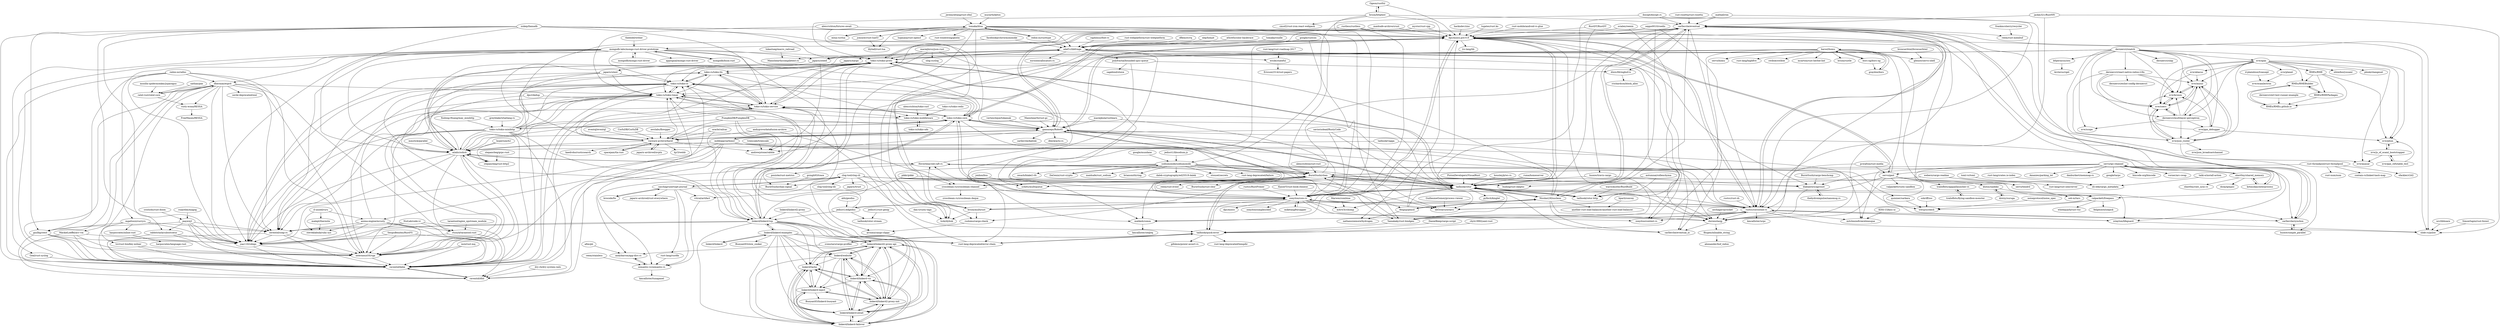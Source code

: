 digraph G {
"Ogeon/rustful" -> "brson/httptest" ["e"=1]
"Ogeon/rustful" -> "dpc/mioco.pre-0.9" ["e"=1]
"harpocrates/inline-rust" -> "harpocrates/language-rust"
"nbp/holyjit" -> "edef1c/libfringe" ["e"=1]
"mozilla-spidermonkey/jsparagus" -> "ratel-rust/ratel-core" ["e"=1]
"linkerd/linkerd2-proxy" -> "linkerd/linkerd-tcp" ["e"=1]
"linkerd/linkerd2-proxy" -> "linkerd/linkerd2-proxy-api" ["e"=1]
"lukaslueg/macro_railroad" -> "Manishearth/compiletest-rs" ["e"=1]
"Geal/rust-syslog" -> "raventid/bebe"
"Xudong-Huang/may_minihttp" -> "tokio-rs/tokio-minihttp" ["e"=1]
"mongodb/mongo-rust-driver" -> "mongodb-labs/mongo-rust-driver-prototype" ["e"=1]
"rust-rosetta/rust-rosetta" -> "carllerche/eventual" ["e"=1]
"hackndev/zinc" -> "dpc/mioco.pre-0.9" ["e"=1]
"jeremyletang/rust-sfml" -> "tomaka/hlua" ["e"=1]
"DaGenix/rust-crypto" -> "sodiumoxide/sodiumoxide" ["e"=1]
"thedodd/wither" -> "mongodb-labs/mongo-rust-driver-prototype" ["e"=1]
"google/mundane" -> "sodiumoxide/sodiumoxide" ["e"=1]
"athre0z/color-backtrace" -> "edef1c/libfringe" ["e"=1]
"mongodb-labs/mongo-rust-driver-prototype" -> "appsignal/mongo-rust-driver"
"mongodb-labs/mongo-rust-driver-prototype" -> "mlalic/solicit"
"mongodb-labs/mongo-rust-driver-prototype" -> "mongodb/bson-rust" ["e"=1]
"mongodb-labs/mongo-rust-driver-prototype" -> "Geal/rust-syslog"
"mongodb-labs/mongo-rust-driver-prototype" -> "tokio-rs/tokio-io"
"mongodb-labs/mongo-rust-driver-prototype" -> "raventid/bebe"
"mongodb-labs/mongo-rust-driver-prototype" -> "mongodb/mongo-rust-driver" ["e"=1]
"mongodb-labs/mongo-rust-driver-prototype" -> "tokio-rs/tokio-core" ["e"=1]
"mongodb-labs/mongo-rust-driver-prototype" -> "yaa110/rubigo"
"mongodb-labs/mongo-rust-driver-prototype" -> "dherman/esprit"
"mongodb-labs/mongo-rust-driver-prototype" -> "rust-lang-deprecated/error-chain" ["e"=1]
"mongodb-labs/mongo-rust-driver-prototype" -> "raventid/soap-rs"
"mongodb-labs/mongo-rust-driver-prototype" -> "tokio-rs/tokio-proto" ["e"=1]
"mongodb-labs/mongo-rust-driver-prototype" -> "mgattozzi/curryrs"
"mongodb-labs/mongo-rust-driver-prototype" -> "japaric/steed" ["e"=1]
"bparli/convey" -> "another-rust-load-balancer/another-rust-load-balancer"
"tsgates/rust.ko" -> "dpc/mioco.pre-0.9" ["e"=1]
"CorfuDB/CorfuDB" -> "vmware-archive/haret" ["e"=1]
"thehydroimpulse/nanomsg.rs" -> "blabaere/scaproust" ["e"=1]
"elast0ny/shared_memory" -> "elast0ny/raw_sync-rs"
"elast0ny/shared_memory" -> "dicej/ipmpsc"
"elast0ny/shared_memory" -> "kotauskas/interprocess"
"elast0ny/shared_memory" -> "servo/ipc-channel"
"crossbeam-rs/crossbeam-channel" -> "crossbeam-rs/crossbeam-deque"
"crossbeam-rs/crossbeam-channel" -> "BurntSushi/chan"
"linkerd/website" -> "linkerd/linkerd2-proxy-api"
"linkerd/website" -> "linkerd/linkerd2-proxy-init"
"linkerd/website" -> "linkerd/linkerd-failover"
"linkerd/website" -> "linkerd/linkerd-await"
"linkerd/website" -> "linkerd/linkerd-inject"
"linkerd/website" -> "linkerd/linkerd-viz"
"linkerd/website" -> "linkerd/tacho"
"sodiumoxide/sodiumoxide" -> "maidsafe/rust_sodium"
"sodiumoxide/sodiumoxide" -> "briansmith/ring" ["e"=1]
"sodiumoxide/sodiumoxide" -> "libOctavo/octavo"
"sodiumoxide/sodiumoxide" -> "DaGenix/rust-crypto" ["e"=1]
"sodiumoxide/sodiumoxide" -> "dalek-cryptography/ed25519-dalek" ["e"=1]
"sodiumoxide/sodiumoxide" -> "BurntSushi/chan"
"sodiumoxide/sodiumoxide" -> "stouset/secrets"
"sodiumoxide/sodiumoxide" -> "rust-lang-deprecated/error-chain" ["e"=1]
"sodiumoxide/sodiumoxide" -> "trevp/screech"
"sodiumoxide/sodiumoxide" -> "zonyitoo/coio-rs"
"sodiumoxide/sodiumoxide" -> "ticki/dybuk"
"sodiumoxide/sodiumoxide" -> "rust-lang-deprecated/failure" ["e"=1]
"sodiumoxide/sodiumoxide" -> "quininer/sarkara"
"sodiumoxide/sodiumoxide" -> "tailhook/rotor"
"sodiumoxide/sodiumoxide" -> "cesarb/blake2-rfc"
"linkerd/linkerd2-proxy-init" -> "linkerd/linkerd-failover"
"linkerd/linkerd2-proxy-init" -> "linkerd/linkerd-inject"
"linkerd/linkerd2-proxy-init" -> "linkerd/linkerd-await"
"linkerd/linkerd2-proxy-init" -> "linkerd/tacho"
"linkerd/linkerd2-proxy-init" -> "linkerd/linkerd2-proxy-api"
"linkerd/linkerd2-proxy-init" -> "linkerd/website"
"linkerd/linkerd2-proxy-init" -> "linkerd/linkerd-viz"
"xvw/qian" -> "xvw/mizur"
"xvw/qian" -> "RMEx/RME"
"xvw/qian" -> "xvw/planet"
"xvw/qian" -> "xvw/kronos"
"xvw/qian" -> "xhtmlboi/yocaml" ["e"=1]
"xvw/qian" -> "phink/changeset"
"xvw/qian" -> "RMEx/RMEBuilder"
"xvw/qian" -> "xvw/coers"
"xvw/qian" -> "derniercri/multilayer-perceptron"
"xvw/qian" -> "xvw/quasar"
"xvw/qian" -> "xvw/phun"
"xvw/qian" -> "xvw/abacus"
"xvw/qian" -> "xvw/jsoo_router"
"linkerd/linkerd-await" -> "linkerd/linkerd-failover"
"linkerd/linkerd-await" -> "linkerd/linkerd2-proxy-init"
"linkerd/linkerd-await" -> "linkerd/linkerd-inject"
"linkerd/linkerd-await" -> "linkerd/linkerd2-proxy-api"
"linkerd/linkerd-await" -> "linkerd/tacho"
"linkerd/linkerd-await" -> "linkerd/website"
"linkerd/linkerd-await" -> "linkerd/linkerd-viz"
"pikkr/pikkr" -> "linkerd/linkerd-tcp" ["e"=1]
"pikkr/pikkr" -> "tailhook/rotor" ["e"=1]
"SergioBenitez/RustFS" -> "raventid/bebe"
"SergioBenitez/RustFS" -> "intermezzOS/vga"
"SergioBenitez/RustFS" -> "yaa110/rubigo"
"xvw/planet" -> "xvw/ocamlectron"
"derniercri/react-native-redux-i18n" -> "xvw/coers"
"derniercri/react-native-redux-i18n" -> "xvw/mizur"
"derniercri/react-native-redux-i18n" -> "derniercri/eslint-config-derniercri"
"derniercri/react-native-redux-i18n" -> "xvw/kronos"
"derniercri/react-native-redux-i18n" -> "derniercri/multilayer-perceptron"
"derniercri/react-native-redux-i18n" -> "xvw/jsoo_router"
"rusty-ecma/RESSA" -> "FreeMasen/RESSA"
"linkerd/linkerd2-proxy-api" -> "linkerd/linkerd-failover"
"linkerd/linkerd2-proxy-api" -> "linkerd/linkerd2-proxy-init"
"linkerd/linkerd2-proxy-api" -> "linkerd/linkerd-inject"
"linkerd/linkerd2-proxy-api" -> "linkerd/website"
"linkerd/linkerd2-proxy-api" -> "linkerd/linkerd-await"
"linkerd/linkerd2-proxy-api" -> "linkerd/tacho"
"linkerd/linkerd2-proxy-api" -> "linkerd/linkerd-viz"
"jedisct1/rust-geoip" -> "tailhook/rotor-stream"
"dan-t/rusty-tags" -> "ticki/dybuk" ["e"=1]
"rustcc/rust-zh" -> "rustcc/coroutine-rs" ["e"=1]
"milibopp/carboxyl" -> "mitchmindtree/elmesque" ["e"=1]
"milibopp/carboxyl" -> "mlalic/solicit" ["e"=1]
"milibopp/carboxyl" -> "gamazeps/RobotS" ["e"=1]
"milibopp/carboxyl" -> "anima-engine/mrusty" ["e"=1]
"milibopp/carboxyl" -> "intermezzOS/vga" ["e"=1]
"milibopp/carboxyl" -> "raventid/bebe" ["e"=1]
"milibopp/carboxyl" -> "yaa110/rubigo" ["e"=1]
"milibopp/carboxyl" -> "dwrensha/gj" ["e"=1]
"milibopp/carboxyl" -> "rustcc/coroutine-rs" ["e"=1]
"cristicbz/rust-doom" -> "jeaye/q3" ["e"=1]
"browserhtml/browserhtml" -> "glennw/servo-shell" ["e"=1]
"tomaka/hlua" -> "jcmoyer/rust-lua53"
"tomaka/hlua" -> "mlua-rs/rlua" ["e"=1]
"tomaka/hlua" -> "redox-os/rusttype" ["e"=1]
"tomaka/hlua" -> "lilyball/rust-lua"
"tomaka/hlua" -> "edef1c/libfringe"
"tomaka/hlua" -> "luqmana/rust-opencl" ["e"=1]
"tomaka/hlua" -> "BurntSushi/chan"
"tomaka/hlua" -> "dpc/mioco.pre-0.9"
"tomaka/hlua" -> "rust-windowing/glutin" ["e"=1]
"tomaka/hlua" -> "Yamakaky/rust-bindgen" ["e"=1]
"tomaka/hlua" -> "zslayton/lifeguard"
"tomaka/hlua" -> "rsolomo/cargo-check"
"tomaka/hlua" -> "BurntSushi/chan-signal"
"clog-tool/clog-cli" -> "saschagrunert/git-journal"
"clog-tool/clog-cli" -> "tailhook/rotor"
"clog-tool/clog-cli" -> "clog-tool/clog-lib"
"clog-tool/clog-cli" -> "vitiral/artifact" ["e"=1]
"clog-tool/clog-cli" -> "semantic-rs/semantic-rs"
"clog-tool/clog-cli" -> "budziq/rust-skeptic"
"clog-tool/clog-cli" -> "arcnmx/cargo-clippy"
"clog-tool/clog-cli" -> "japaric/trust" ["e"=1]
"clog-tool/clog-cli" -> "ticki/dybuk"
"clog-tool/clog-cli" -> "fengsp/pencil" ["e"=1]
"clog-tool/clog-cli" -> "tailhook/quick-error"
"clog-tool/clog-cli" -> "Yamakaky/rust-bindgen" ["e"=1]
"rust-mobile/android-rs-glue" -> "dpc/mioco.pre-0.9" ["e"=1]
"scialex/reenix" -> "dpc/mioco.pre-0.9" ["e"=1]
"scialex/reenix" -> "tailhook/rotor-http" ["e"=1]
"kotauskas/interprocess" -> "servo/ipc-channel"
"kotauskas/interprocess" -> "elast0ny/shared_memory"
"rustless/rustless" -> "dpc/mioco.pre-0.9" ["e"=1]
"rustless/rustless" -> "zonyitoo/coio-rs" ["e"=1]
"rustless/rustless" -> "mongodb-labs/mongo-rust-driver-prototype" ["e"=1]
"Marwes/combine" -> "m4rw3r/chomp" ["e"=1]
"brson/multirust" -> "zonyitoo/coio-rs" ["e"=1]
"brson/multirust" -> "dpc/mioco.pre-0.9" ["e"=1]
"brson/multirust" -> "rsolomo/cargo-check" ["e"=1]
"brson/multirust" -> "tailhook/rotor" ["e"=1]
"brson/multirust" -> "Hoverbear/old-raft-rs" ["e"=1]
"brson/multirust" -> "ticki/dybuk" ["e"=1]
"docopt/docopt.rs" -> "rustcc/coroutine-rs" ["e"=1]
"docopt/docopt.rs" -> "carllerche/eventual" ["e"=1]
"docopt/docopt.rs" -> "sodiumoxide/sodiumoxide" ["e"=1]
"alexcrichton/curl-rust" -> "BurntSushi/chan" ["e"=1]
"edef1c/libfringe" -> "tokio-rs/tokio-proto" ["e"=1]
"edef1c/libfringe" -> "dpc/mioco.pre-0.9"
"edef1c/libfringe" -> "blabaere/scaproust"
"edef1c/libfringe" -> "zonyitoo/context-rs"
"edef1c/libfringe" -> "Manishearth/compiletest-rs"
"edef1c/libfringe" -> "erickt/stateful"
"edef1c/libfringe" -> "japaric/steed" ["e"=1]
"edef1c/libfringe" -> "polyfractal/bounded-spsc-queue"
"edef1c/libfringe" -> "schets/multiqueue"
"edef1c/libfringe" -> "ezrosent/allocators-rs" ["e"=1]
"edef1c/libfringe" -> "servo/gaol"
"fengsp/pencil" -> "tailhook/rotor" ["e"=1]
"fengsp/pencil" -> "NicolasLM/nucleon" ["e"=1]
"fengsp/pencil" -> "nathansizemore/hydrogen" ["e"=1]
"fengsp/pencil" -> "dpc/mioco.pre-0.9" ["e"=1]
"tailhook/vagga" -> "rustcc/coroutine-rs" ["e"=1]
"tailhook/vagga" -> "mlalic/solicit" ["e"=1]
"rsaarelm/magog" -> "jeaye/q3" ["e"=1]
"jedisct1/libsodium.js" -> "sodiumoxide/sodiumoxide" ["e"=1]
"mlalic/solicit" -> "stepancheg/rust-http2"
"mlalic/solicit" -> "tokio-rs/tokio-timer"
"mlalic/solicit" -> "tokio-rs/tokio-proto" ["e"=1]
"mlalic/solicit" -> "tokio-rs/tokio-service"
"mlalic/solicit" -> "tokio-rs/tokio-io"
"mlalic/solicit" -> "yaa110/rubigo"
"mlalic/solicit" -> "raventid/bebe"
"mlalic/solicit" -> "raventid/soap-rs"
"mlalic/solicit" -> "tokio-rs/tokio-tls"
"mlalic/solicit" -> "Hoverbear/old-raft-rs"
"mlalic/solicit" -> "rtsisyk/tarantool-rust"
"mlalic/solicit" -> "intermezzOS/vga"
"rust-lang/crates.io-index" -> "oli-obk/cargo_metadata" ["e"=1]
"klutzy/nadeko" -> "seb-m/tars"
"klutzy/nadeko" -> "klutzy/suruga"
"reem/stainless" -> "semantic-rs/semantic-rs" ["e"=1]
"barosl/homu" -> "graydon/bors"
"barosl/homu" -> "servo/homu" ["e"=1]
"barosl/homu" -> "brson/multirust" ["e"=1]
"barosl/homu" -> "rust-lang/highfive"
"barosl/homu" -> "swiboe/swiboe" ["e"=1]
"barosl/homu" -> "tailhook/quick-error"
"barosl/homu" -> "valpackett/freepass"
"barosl/homu" -> "mcarton/rust-herbie-lint" ["e"=1]
"barosl/homu" -> "ticki/dybuk"
"barosl/homu" -> "mitchmindtree/elmesque"
"barosl/homu" -> "japaric/xargo" ["e"=1]
"barosl/homu" -> "brson/rustle"
"barosl/homu" -> "bors-ng/bors-ng" ["e"=1]
"barosl/homu" -> "glennw/servo-shell"
"PistonDevelopers/VisualRust" -> "tailhook/rotor" ["e"=1]
"jcmoyer/rust-lua53" -> "lilyball/rust-lua"
"Hoverbear/old-raft-rs" -> "dwrensha/gj"
"Hoverbear/old-raft-rs" -> "BurntSushi/chan"
"Hoverbear/old-raft-rs" -> "mlalic/solicit"
"Hoverbear/old-raft-rs" -> "posix4e/rust-metrics"
"Hoverbear/old-raft-rs" -> "tokio-rs/tokio-io"
"carllerche/syncbox" -> "huonw/simple_parallel"
"carllerche/syncbox" -> "carllerche/eventual"
"nrc/libhoare" -> "slide-rs/pulse"
"klutzy/suruga" -> "klutzy/nadeko"
"xvw/ppx_refutable_test" -> "xvw/js_of_ocaml_bootstrapper"
"xvw/ppx_refutable_test" -> "xvw/phun"
"d-plaindoux/transept" -> "xvw/ocamlectron"
"DanielKeep/cargo-script" -> "tailhook/quick-error" ["e"=1]
"KaiserY/rust-book-chinese" -> "zonyitoo/coio-rs" ["e"=1]
"Yamakaky/rust-bindgen" -> "tailhook/rotor" ["e"=1]
"Yamakaky/rust-bindgen" -> "tailhook/quick-error" ["e"=1]
"Yamakaky/rust-bindgen" -> "rustcc/coroutine-rs" ["e"=1]
"Yamakaky/rust-bindgen" -> "dpc/mioco.pre-0.9" ["e"=1]
"Yamakaky/rust-bindgen" -> "BurntSushi/chan" ["e"=1]
"ozkriff/zoc" -> "trevp/screech" ["e"=1]
"rustcc/coroutine-rs" -> "zonyitoo/coio-rs"
"rustcc/coroutine-rs" -> "dwrensha/gj"
"rustcc/coroutine-rs" -> "carllerche/eventual"
"rustcc/coroutine-rs" -> "carllerche/syncbox"
"rustcc/coroutine-rs" -> "dpc/mioco.pre-0.9"
"rustcc/coroutine-rs" -> "zslayton/lifeguard"
"rustcc/coroutine-rs" -> "tailhook/rotor"
"rustcc/coroutine-rs" -> "slide-rs/pulse"
"rustcc/coroutine-rs" -> "mahkoh/comm"
"rustcc/coroutine-rs" -> "zonyitoo/context-rs"
"rustcc/coroutine-rs" -> "mitchmindtree/elmesque"
"rustcc/coroutine-rs" -> "kmcallister/urpc"
"rustcc/coroutine-rs" -> "Yamakaky/rust-bindgen" ["e"=1]
"seppo0010/rsedis" -> "rustcc/coroutine-rs" ["e"=1]
"seppo0010/rsedis" -> "NicolasLM/nucleon" ["e"=1]
"seppo0010/rsedis" -> "dpc/mioco.pre-0.9" ["e"=1]
"mathall/rim" -> "valpackett/freepass" ["e"=1]
"mathall/rim" -> "carllerche/eventual" ["e"=1]
"mathall/rim" -> "libOctavo/octavo" ["e"=1]
"servo/gaol" -> "valpackett/rusty-sandbox"
"servo/gaol" -> "trailofbits/appjaillauncher-rs"
"servo/gaol" -> "dwrensha/gj"
"servo/gaol" -> "edef1c/libfringe"
"servo/gaol" -> "klutzy/nadeko"
"servo/gaol" -> "libOctavo/octavo"
"servo/gaol" -> "servo/tendril"
"dpc/mioco.pre-0.9" -> "tailhook/rotor"
"dpc/mioco.pre-0.9" -> "zonyitoo/coio-rs"
"dpc/mioco.pre-0.9" -> "carllerche/eventual"
"dpc/mioco.pre-0.9" -> "dwrensha/gj"
"dpc/mioco.pre-0.9" -> "rustcc/coroutine-rs"
"dpc/mioco.pre-0.9" -> "mahkoh/comm"
"dpc/mioco.pre-0.9" -> "tokio-rs/tokio-proto" ["e"=1]
"dpc/mioco.pre-0.9" -> "edef1c/libfringe"
"dpc/mioco.pre-0.9" -> "carllerche/eventual_io"
"dpc/mioco.pre-0.9" -> "zonyitoo/context-rs"
"dpc/mioco.pre-0.9" -> "slide-rs/pulse"
"dpc/mioco.pre-0.9" -> "lrs-lang/lib" ["e"=1]
"dpc/mioco.pre-0.9" -> "gamazeps/RobotS"
"dpc/mioco.pre-0.9" -> "carllerche/syncbox"
"dpc/mioco.pre-0.9" -> "tokio-rs/tokio-core" ["e"=1]
"maidsafe-archive/crust" -> "dpc/mioco.pre-0.9" ["e"=1]
"maidsafe-archive/crust" -> "tokio-rs/tokio-service" ["e"=1]
"stepancheg/grpc-rust" -> "stepancheg/rust-http2" ["e"=1]
"pcwalton/rust-media" -> "rustcc/coroutine-rs" ["e"=1]
"pcwalton/rust-media" -> "servo/gaol" ["e"=1]
"rust-threadpool/rust-threadpool" -> "BurntSushi/chan"
"rust-threadpool/rust-threadpool" -> "contain-rs/linked-hash-map"
"rust-threadpool/rust-threadpool" -> "sfackler/r2d2" ["e"=1]
"rust-threadpool/rust-threadpool" -> "rust-num/num" ["e"=1]
"nukep/llamadb" -> "carllerche/syncbox"
"nukep/llamadb" -> "mlalic/solicit"
"nukep/llamadb" -> "gamazeps/RobotS"
"nukep/llamadb" -> "gnzlbg/ctest"
"nukep/llamadb" -> "tokio-rs/tokio-service"
"nukep/llamadb" -> "raventid/bebe"
"nukep/llamadb" -> "yaa110/rubigo"
"nukep/llamadb" -> "dpc/mioco.pre-0.9"
"nukep/llamadb" -> "tokio-rs/tokio-proto" ["e"=1]
"nukep/llamadb" -> "rabbitstack/cubostratus"
"carllerche/eventual" -> "carllerche/syncbox"
"carllerche/eventual" -> "carllerche/eventual_io"
"carllerche/eventual" -> "dwrensha/gj"
"carllerche/eventual" -> "dpc/mioco.pre-0.9"
"carllerche/eventual" -> "rustcc/coroutine-rs"
"carllerche/eventual" -> "tailhook/rotor"
"carllerche/eventual" -> "slide-rs/pulse"
"carllerche/eventual" -> "huonw/simple_parallel"
"carllerche/eventual" -> "reem/rust-membuf"
"carllerche/eventual" -> "huonw/travis-cargo" ["e"=1]
"carllerche/eventual" -> "gamazeps/RobotS"
"carllerche/eventual" -> "diwic/fdringbuf-rs"
"RustDT/RustDT" -> "tailhook/rotor" ["e"=1]
"RustDT/RustDT" -> "dpc/mioco.pre-0.9" ["e"=1]
"Manishearth/rust-gc" -> "gamazeps/RobotS" ["e"=1]
"KISS-UI/kiss-ui" -> "mitchmindtree/elmesque"
"huonw/travis-cargo" -> "rsolomo/cargo-check" ["e"=1]
"huonw/travis-cargo" -> "blabaere/scaproust" ["e"=1]
"vmware-archive/haret" -> "gamazeps/RobotS"
"vmware-archive/haret" -> "spacejam/tla-rust" ["e"=1]
"vmware-archive/haret" -> "japaric-archived/nvptx" ["e"=1]
"vmware-archive/haret" -> "tokio-rs/tokio-proto" ["e"=1]
"vmware-archive/haret" -> "hjr3/weldr"
"vmware-archive/haret" -> "tokio-rs/tokio-io"
"vmware-archive/haret" -> "kaedroho/rusticsearch"
"vmware-archive/haret" -> "mlalic/solicit"
"vmware-archive/haret" -> "BurntSushi/chan"
"vmware-archive/haret" -> "tokio-rs/tokio-timer"
"vmware-archive/haret" -> "andrewjstone/rabble"
"vmware-archive/haret" -> "tokio-rs/tokio-core" ["e"=1]
"mystor/rust-cpp" -> "dpc/mioco.pre-0.9" ["e"=1]
"mystor/rust-cpp" -> "edef1c/libfringe" ["e"=1]
"zslayton/lifeguard" -> "slide-rs/pulse"
"zslayton/lifeguard" -> "rustcc/coroutine-rs"
"gsingh93/trace" -> "BurntSushi/chan-signal" ["e"=1]
"dherman/esprit" -> "ratel-rust/ratel-core"
"dherman/esprit" -> "raventid/bebe"
"dherman/esprit" -> "yaa110/rubigo"
"dherman/esprit" -> "rusty-ecma/RESSA"
"dherman/esprit" -> "raventid/soap-rs"
"dherman/esprit" -> "gnzlbg/ctest"
"dherman/esprit" -> "intermezzOS/vga"
"dherman/esprit" -> "tokio-rs/tokio-timer"
"dherman/esprit" -> "rtsisyk/tarantool-rust"
"dherman/esprit" -> "serde-deprecated/xml"
"dherman/esprit" -> "MackieLoeffel/avr-vm"
"dherman/esprit" -> "tcr/rust-hindley-milner"
"servo/ipc-channel" -> "kotauskas/interprocess"
"servo/ipc-channel" -> "vorner/arc-swap" ["e"=1]
"servo/ipc-channel" -> "servo/tendril"
"servo/ipc-channel" -> "servo/gaol"
"servo/ipc-channel" -> "BurntSushi/chan"
"servo/ipc-channel" -> "elast0ny/shared_memory"
"servo/ipc-channel" -> "Amanieu/parking_lot" ["e"=1]
"servo/ipc-channel" -> "blabaere/scaproust"
"servo/ipc-channel" -> "danburkert/memmap-rs" ["e"=1]
"servo/ipc-channel" -> "google/tarpc" ["e"=1]
"servo/ipc-channel" -> "bincode-org/bincode" ["e"=1]
"GuillaumeGomez/process-viewer" -> "libOctavo/octavo" ["e"=1]
"jackm321/RustNN" -> "slide-rs/pulse" ["e"=1]
"jackm321/RustNN" -> "carllerche/eventual" ["e"=1]
"jackm321/RustNN" -> "rustcc/coroutine-rs" ["e"=1]
"BurntSushi/chan" -> "mahkoh/comm"
"BurntSushi/chan" -> "dwrensha/gj"
"BurntSushi/chan" -> "tailhook/rotor"
"BurntSushi/chan" -> "BurntSushi/chan-signal"
"BurntSushi/chan" -> "Hoverbear/old-raft-rs"
"BurntSushi/chan" -> "crossbeam-rs/crossbeam-channel"
"BurntSushi/chan" -> "carllerche/eventual"
"BurntSushi/chan" -> "tailhook/rotor-http"
"BurntSushi/chan" -> "carllerche/syncbox"
"BurntSushi/chan" -> "blabaere/scaproust"
"BurntSushi/chan" -> "tailhook/quick-error"
"BurntSushi/chan" -> "schets/multiqueue"
"BurntSushi/chan" -> "reem/rust-event"
"BurntSushi/chan" -> "libOctavo/octavo"
"BurntSushi/chan" -> "BurntSushi/rust-cbor" ["e"=1]
"mongodb/bson-rust" -> "mongodb-labs/mongo-rust-driver-prototype" ["e"=1]
"polyfractal/bounded-spsc-queue" -> "sagebind/sluice"
"polyfractal/bounded-spsc-queue" -> "mahkoh/comm"
"polyfractal/bounded-spsc-queue" -> "diwic/fdringbuf-rs"
"tomaka/rouille" -> "edef1c/libfringe" ["e"=1]
"chyh1990/yaml-rust" -> "tailhook/quick-error" ["e"=1]
"derniercri/multilayer-perceptron" -> "xvw/coers"
"derniercri/multilayer-perceptron" -> "xvw/kronos"
"derniercri/multilayer-perceptron" -> "xvw/mizur"
"derniercri/multilayer-perceptron" -> "xvw/jsoo_router"
"derniercri/multilayer-perceptron" -> "xvw/scope"
"derniercri/multilayer-perceptron" -> "xvw/ppx_debugger"
"blabaere/scaproust" -> "dwrensha/gj"
"blabaere/scaproust" -> "thehydroimpulse/nanomsg.rs" ["e"=1]
"aochagavia/rocket" -> "dwrensha/gj" ["e"=1]
"diwic/fdringbuf-rs" -> "rrichardson/block_alloc"
"rsolomo/cargo-check" -> "arcnmx/cargo-clippy"
"SimonSapin/rust-forest" -> "slide-rs/pulse"
"dwrensha/gj" -> "fitzgen/inlinable_string"
"dwrensha/gj" -> "carllerche/eventual_io"
"huonw/simple_parallel" -> "carllerche/syncbox"
"frankmcsherry/recycler" -> "reem/rust-membuf"
"brson/httptest" -> "cmsd2/rust-iron-react-webpack"
"brson/httptest" -> "zonyitoo/coio-rs"
"brson/httptest" -> "tokio-rs/tokio-proto" ["e"=1]
"brson/httptest" -> "Ogeon/rustful" ["e"=1]
"brson/httptest" -> "carllerche/eventual"
"brson/httptest" -> "nathansizemore/hydrogen"
"mahkoh/comm" -> "kmcallister/seqloq"
"tarantool/nginx_upstream_module" -> "rtsisyk/tarantool-rust" ["e"=1]
"RMEx/RME" -> "RMEx/RMEBuilder"
"RMEx/RME" -> "RMEx/RMEPackages"
"RMEx/RME" -> "RMEx/RMEx.github.io"
"RMEx/RME" -> "xvw/phun"
"RMEx/RMEBuilder" -> "RMEx/RMEx.github.io"
"RMEx/RMEBuilder" -> "RMEx/RMEPackages"
"RMEx/RMEPackages" -> "RMEx/RMEBuilder"
"RMEx/RMEPackages" -> "RMEx/RMEx.github.io"
"RMEx/RMEx.github.io" -> "RMEx/RMEBuilder"
"derniercri/erl-test-runner-example" -> "RMEx/RMEx.github.io"
"xvw/phun" -> "xvw/js_of_ocaml_bootstrapper"
"xvw/js_of_ocaml_bootstrapper" -> "xvw/phun"
"xvw/js_of_ocaml_bootstrapper" -> "xvw/ppx_refutable_test"
"xvw/js_of_ocaml_bootstrapper" -> "xvw/quasar"
"maciejkula/rustlearn" -> "gamazeps/RobotS" ["e"=1]
"maciejkula/rustlearn" -> "zonyitoo/coio-rs" ["e"=1]
"rustcc/RustPrimer" -> "zonyitoo/coio-rs" ["e"=1]
"autumnai/collenchyma" -> "tailhook/rotor" ["e"=1]
"autumnai/collenchyma" -> "tailhook/rotor-http" ["e"=1]
"linkerd/linkerd" -> "linkerd/linkerd-examples" ["e"=1]
"raphlinus/font-rs" -> "edef1c/libfringe" ["e"=1]
"gnzlbg/ctest" -> "raventid/bebe"
"gnzlbg/ctest" -> "intermezzOS/vga"
"gnzlbg/ctest" -> "yaa110/rubigo"
"gnzlbg/ctest" -> "raventid/dhh"
"NicolasLM/nucleon" -> "tailhook/rotor"
"NicolasLM/nucleon" -> "carllerche/eventual_io"
"NicolasLM/nucleon" -> "carllerche/eventual"
"NicolasLM/nucleon" -> "tokio-rs/tokio-proto" ["e"=1]
"NicolasLM/nucleon" -> "gamazeps/RobotS"
"NicolasLM/nucleon" -> "fengsp/pencil" ["e"=1]
"NicolasLM/nucleon" -> "another-rust-load-balancer/another-rust-load-balancer"
"NicolasLM/nucleon" -> "jedisct1/edgedns"
"NicolasLM/nucleon" -> "dwrensha/gj"
"awslabs/flowgger" -> "vmware-archive/haret" ["e"=1]
"gamazeps/RobotS" -> "andrewjstone/rabble"
"gamazeps/RobotS" -> "carllerche/eventual"
"gamazeps/RobotS" -> "tailhook/rotor"
"gamazeps/RobotS" -> "carllerche/kabuki"
"gamazeps/RobotS" -> "dbeck/acto-rs"
"gamazeps/RobotS" -> "tokio-rs/tokio-proto" ["e"=1]
"gamazeps/RobotS" -> "zonyitoo/coio-rs"
"gamazeps/RobotS" -> "vmware-archive/haret"
"gamazeps/RobotS" -> "milibopp/carboxyl" ["e"=1]
"gamazeps/RobotS" -> "mlalic/solicit"
"gamazeps/RobotS" -> "dpc/mioco.pre-0.9"
"gamazeps/RobotS" -> "BurntSushi/chan"
"gamazeps/RobotS" -> "carllerche/syncbox"
"gamazeps/RobotS" -> "tokio-rs/tokio-core" ["e"=1]
"d-unsed/ruru" -> "malept/thermite" ["e"=1]
"d-unsed/ruru" -> "anima-engine/mrusty" ["e"=1]
"d-unsed/ruru" -> "steveklabnik/ruby-sys" ["e"=1]
"housleyjk/ws-rs" -> "tailhook/rotor" ["e"=1]
"treescale/treescale" -> "andrewjstone/rabble" ["e"=1]
"rust-webplatform/rust-webplatform" -> "edef1c/libfringe" ["e"=1]
"ruma/homeserver" -> "tailhook/rotor" ["e"=1]
"webern/cargo-readme" -> "rust-lang/rust-semverver" ["e"=1]
"webern/cargo-readme" -> "budziq/rust-skeptic"
"webern/cargo-readme" -> "oli-obk/cargo_metadata"
"fitzgen/inlinable_string" -> "abonander/buf_redux"
"erickt/stateful" -> "Ericson2314/rust-papers"
"saviorisdead/RustyCode" -> "vmware-archive/haret" ["e"=1]
"saviorisdead/RustyCode" -> "tailhook/rotor" ["e"=1]
"saviorisdead/RustyCode" -> "zonyitoo/coio-rs" ["e"=1]
"valpackett/freepass" -> "libOctavo/octavo"
"valpackett/freepass" -> "trevp/screech"
"valpackett/freepass" -> "whitequark/rust-vnc"
"valpackett/freepass" -> "felipesere/icepick"
"zonyitoo/coio-rs" -> "dpc/mioco.pre-0.9"
"zonyitoo/coio-rs" -> "rustcc/coroutine-rs"
"zonyitoo/coio-rs" -> "zonyitoo/context-rs"
"zonyitoo/coio-rs" -> "tailhook/rotor"
"zonyitoo/coio-rs" -> "dwrensha/gj"
"zonyitoo/coio-rs" -> "libOctavo/octavo"
"zonyitoo/coio-rs" -> "gamazeps/RobotS"
"zonyitoo/coio-rs" -> "tokio-rs/tokio-core" ["e"=1]
"zonyitoo/coio-rs" -> "tailhook/quick-error"
"zonyitoo/coio-rs" -> "m4rw3r/chomp"
"zonyitoo/coio-rs" -> "miketang84/sapper" ["e"=1]
"zonyitoo/coio-rs" -> "dpc/mioco"
"zonyitoo/coio-rs" -> "brson/multirust" ["e"=1]
"zonyitoo/coio-rs" -> "Hoverbear/old-raft-rs"
"zonyitoo/coio-rs" -> "zonyitoo/simplesched"
"tailhook/rotor" -> "tailhook/rotor-http"
"tailhook/rotor" -> "dpc/mioco.pre-0.9"
"tailhook/rotor" -> "tokio-rs/tokio-proto" ["e"=1]
"tailhook/rotor" -> "carllerche/eventual"
"tailhook/rotor" -> "pyfisch/kinglet"
"tailhook/rotor" -> "carllerche/eventual_io"
"tailhook/rotor" -> "zonyitoo/coio-rs"
"tailhook/rotor" -> "BurntSushi/chan"
"tailhook/rotor" -> "dwrensha/gj"
"tailhook/rotor" -> "NicolasLM/nucleon"
"tailhook/rotor" -> "mahkoh/comm"
"tailhook/rotor" -> "gamazeps/RobotS"
"tailhook/rotor" -> "m4rw3r/chomp"
"tailhook/rotor" -> "zslayton/lifeguard"
"tailhook/rotor" -> "tokio-rs/tokio-service"
"tailhook/rotor-http" -> "tailhook/rotor"
"tailhook/quick-error" -> "rust-lang-deprecated/tempdir" ["e"=1]
"tailhook/quick-error" -> "BurntSushi/chan"
"tailhook/quick-error" -> "gifnksm/power-assert-rs"
"tailhook/quick-error" -> "rust-lang-deprecated/error-chain" ["e"=1]
"tailhook/quick-error" -> "svenstaro/cargo-profiler" ["e"=1]
"a8m/pb" -> "andybarron/app-dirs-rs" ["e"=1]
"taiki-e/install-action" -> "oli-obk/cargo_metadata" ["e"=1]
"semantic-rs/semantic-rs" -> "andybarron/app-dirs-rs"
"semantic-rs/semantic-rs" -> "kmcallister/tunapanel" ["e"=1]
"xvw/ppx_debugger" -> "xvw/coers"
"xvw/ppx_debugger" -> "xvw/mizur"
"xvw/ppx_debugger" -> "xvw/jsoo_router"
"xvw/ppx_debugger" -> "xvw/kronos"
"xvw/ppx_debugger" -> "xvw/phun"
"warricksothr/RustBuild" -> "tailhook/rotor-http" ["e"=1]
"linkerd/linkerd-failover" -> "linkerd/linkerd-inject"
"linkerd/linkerd-failover" -> "linkerd/linkerd2-proxy-init"
"linkerd/linkerd-failover" -> "linkerd/linkerd-await"
"linkerd/linkerd-failover" -> "linkerd/tacho"
"linkerd/linkerd-failover" -> "linkerd/linkerd2-proxy-api"
"linkerd/linkerd-failover" -> "linkerd/linkerd-viz"
"raventid/bebe" -> "raventid/dhh"
"japaric/xargo" -> "japaric/utest" ["e"=1]
"linkerd/linkerd-examples" -> "linkerd/linkerd-viz"
"linkerd/linkerd-examples" -> "linkerd/linkerd-tcp"
"linkerd/linkerd-examples" -> "linkerd/linkerd-await"
"linkerd/linkerd-examples" -> "linkerd/linkerd2-proxy-init"
"linkerd/linkerd-examples" -> "linkerd/linkerd-failover"
"linkerd/linkerd-examples" -> "linkerd/linkerd2-proxy-api"
"linkerd/linkerd-examples" -> "linkerd/website"
"linkerd/linkerd-examples" -> "linkerd/tacho"
"linkerd/linkerd-examples" -> "linkerd/linkerd-inject"
"linkerd/linkerd-examples" -> "linkerd/linkerd" ["e"=1]
"linkerd/linkerd-examples" -> "BuoyantIO/slow_cooker" ["e"=1]
"miketang84/sapper" -> "zonyitoo/coio-rs" ["e"=1]
"jedisct1/edgedns" -> "NicolasLM/nucleon"
"jedisct1/edgedns" -> "tailhook/rotor-stream"
"jedisct1/edgedns" -> "tokio-rs/tokio-proto" ["e"=1]
"jedisct1/edgedns" -> "linkerd/linkerd-tcp"
"svenstaro/cargo-profiler" -> "tailhook/quick-error" ["e"=1]
"svenstaro/cargo-profiler" -> "andybarron/app-dirs-rs" ["e"=1]
"dflemstr/rq" -> "edef1c/libfringe" ["e"=1]
"murarth/ketos" -> "tomaka/hlua" ["e"=1]
"redox-os/ralloc" -> "intermezzOS/vga" ["e"=1]
"redox-os/ralloc" -> "gnzlbg/ctest" ["e"=1]
"redox-os/ralloc" -> "raventid/bebe" ["e"=1]
"redox-os/ralloc" -> "yaa110/rubigo" ["e"=1]
"redox-os/ralloc" -> "dherman/esprit" ["e"=1]
"redox-os/ralloc" -> "raventid/soap-rs" ["e"=1]
"ratel-rust/ratel-core" -> "dherman/esprit"
"ratel-rust/ratel-core" -> "rusty-ecma/RESSA"
"vertexclique/tokamak" -> "gamazeps/RobotS" ["e"=1]
"abh/geodns" -> "jedisct1/edgedns" ["e"=1]
"redox-os/rusttype" -> "tomaka/hlua" ["e"=1]
"redox-os/rusttype" -> "edef1c/libfringe" ["e"=1]
"inre/rust-mq" -> "raventid/bebe" ["e"=1]
"inre/rust-mq" -> "intermezzOS/vga" ["e"=1]
"BurntSushi/cargo-benchcmp" -> "blabaere/scaproust" ["e"=1]
"eventql/eventql" -> "vmware-archive/haret" ["e"=1]
"andybarron/app-dirs-rs" -> "semantic-rs/semantic-rs"
"dpc/rdedup" -> "tokio-rs/tokio-service" ["e"=1]
"dpc/rdedup" -> "mlalic/solicit" ["e"=1]
"vitiral/artifact" -> "semantic-rs/semantic-rs" ["e"=1]
"anima-engine/mrusty" -> "raventid/bebe"
"anima-engine/mrusty" -> "yaa110/rubigo"
"anima-engine/mrusty" -> "steveklabnik/ruby-sys"
"anima-engine/mrusty" -> "raventid/soap-rs"
"anima-engine/mrusty" -> "intermezzOS/vga"
"anima-engine/mrusty" -> "tokio-rs/tokio-timer"
"anima-engine/mrusty" -> "rtsisyk/tarantool-rust"
"xvw/coers" -> "xvw/kronos"
"xvw/coers" -> "xvw/mizur"
"xvw/coers" -> "xvw/jsoo_router"
"xvw/coers" -> "derniercri/multilayer-perceptron"
"raventid/dhh" -> "raventid/bebe"
"rust-lang-deprecated/error-chain" -> "tailhook/quick-error" ["e"=1]
"rust-lang-deprecated/error-chain" -> "tokio-rs/tokio-service" ["e"=1]
"rust-lang-deprecated/error-chain" -> "tokio-rs/tokio-timer" ["e"=1]
"mgattozzi/curryrs" -> "raventid/bebe"
"mgattozzi/curryrs" -> "yaa110/rubigo"
"mgattozzi/curryrs" -> "raventid/soap-rs"
"mgattozzi/curryrs" -> "harpocrates/inline-rust"
"mgattozzi/curryrs" -> "gnzlbg/ctest"
"tokio-rs/tokio-proto" -> "tokio-rs/tokio-service" ["e"=1]
"tokio-rs/tokio-proto" -> "tailhook/rotor" ["e"=1]
"tokio-rs/tokio-proto" -> "mlalic/solicit" ["e"=1]
"tokio-rs/tokio-proto" -> "tokio-rs/tokio-tls" ["e"=1]
"tokio-rs/tokio-proto" -> "dpc/mioco.pre-0.9" ["e"=1]
"tokio-rs/tokio-proto" -> "edef1c/libfringe" ["e"=1]
"tokio-rs/tokio-proto" -> "tokio-rs/tokio-io" ["e"=1]
"tokio-rs/tokio-proto" -> "gamazeps/RobotS" ["e"=1]
"tokio-rs/tokio-proto" -> "tokio-rs/tokio-timer" ["e"=1]
"maciejhirsz/json-rust" -> "slog-rs/slog" ["e"=1]
"maciejhirsz/json-rust" -> "andybarron/app-dirs-rs"
"maciejhirsz/json-rust" -> "tokio-rs/tokio-proto" ["e"=1]
"maciejhirsz/json-rust" -> "zonyitoo/coio-rs"
"malept/thermite" -> "steveklabnik/ruby-sys"
"rust-lang/rustfix" -> "semantic-rs/semantic-rs" ["e"=1]
"mmstick/parallel" -> "mlalic/solicit" ["e"=1]
"jonhoo/bus" -> "schets/multiqueue" ["e"=1]
"tokio-rs/tokio-tls" -> "tokio-rs/tokio-middleware"
"tokio-rs/tokio-tls" -> "tokio-rs/tokio-service"
"tokio-rs/tokio-tls" -> "tokio-rs/tokio-io"
"tokio-rs/tokio-tls" -> "tokio-rs/tokio-timer"
"saschagrunert/git-journal" -> "clog-tool/clog-cli"
"saschagrunert/git-journal" -> "semantic-rs/semantic-rs"
"saschagrunert/git-journal" -> "japaric-archived/rust-everywhere" ["e"=1]
"saschagrunert/git-journal" -> "valpackett/freepass"
"saschagrunert/git-journal" -> "rust-lang/rustfix" ["e"=1]
"saschagrunert/git-journal" -> "brocode/fw" ["e"=1]
"saschagrunert/git-journal" -> "vitiral/artifact" ["e"=1]
"tokio-rs/tokio-core" -> "tokio-rs/tokio-service" ["e"=1]
"tokio-rs/tokio-core" -> "tokio-rs/tokio-timer" ["e"=1]
"tokio-rs/tokio-core" -> "tokio-rs/tokio-io" ["e"=1]
"tokio-rs/tokio-core" -> "tokio-rs/tokio-tls" ["e"=1]
"tokio-rs/tokio-core" -> "tailhook/rotor" ["e"=1]
"tokio-rs/tokio-core" -> "tokio-rs/tokio-minihttp" ["e"=1]
"tokio-rs/tokio-core" -> "zonyitoo/coio-rs" ["e"=1]
"tokio-rs/tokio-core" -> "linkerd/linkerd-tcp" ["e"=1]
"tokio-rs/tokio-core" -> "dpc/mioco.pre-0.9" ["e"=1]
"tokio-rs/tokio-core" -> "BurntSushi/chan" ["e"=1]
"tokio-rs/tokio-core" -> "gamazeps/RobotS" ["e"=1]
"alexcrichton/tokio-curl" -> "tokio-rs/tokio-middleware"
"tokio-rs/tokio-service" -> "tokio-rs/tokio-tls"
"tokio-rs/tokio-service" -> "tokio-rs/tokio-middleware"
"tokio-rs/tokio-service" -> "tokio-rs/tokio-timer"
"tokio-rs/tokio-service" -> "tokio-rs/tokio-io"
"tokio-rs/tokio-service" -> "tokio-rs/tokio-core" ["e"=1]
"tokio-rs/tokio-service" -> "raventid/bebe"
"tokio-rs/tokio-service" -> "intermezzOS/vga"
"tokio-rs/tokio-service" -> "tokio-rs/tokio-proto" ["e"=1]
"tokio-rs/tokio-middleware" -> "tokio-rs/tokio-uds"
"tokio-rs/tokio-minihttp" -> "tokio-rs/tokio-service"
"tokio-rs/tokio-minihttp" -> "tokio-rs/tokio-io"
"tokio-rs/tokio-minihttp" -> "tokio-rs/tokio-timer"
"tokio-rs/tokio-minihttp" -> "tokio-rs/tokio-core" ["e"=1]
"tokio-rs/tokio-minihttp" -> "yaa110/rubigo"
"tokio-rs/tokio-minihttp" -> "tokio-rs/tokio-proto" ["e"=1]
"tokio-rs/tokio-minihttp" -> "mlalic/solicit"
"tokio-rs/tokio-minihttp" -> "raventid/soap-rs"
"tokio-rs/tokio-minihttp" -> "tokio-rs/tokio-tls"
"tokio-rs/tokio-minihttp" -> "linkerd/linkerd-tcp"
"tokio-rs/tokio-minihttp" -> "raventid/dhh"
"tokio-rs/tokio-minihttp" -> "raventid/bebe"
"tokio-rs/tokio-minihttp" -> "intermezzOS/vga"
"tokio-rs/tokio-timer" -> "tokio-rs/tokio-io"
"tokio-rs/tokio-timer" -> "tokio-rs/tokio-service"
"tokio-rs/tokio-timer" -> "yaa110/rubigo"
"tokio-rs/tokio-timer" -> "tokio-rs/tokio-middleware"
"tokio-rs/tokio-timer" -> "raventid/dhh"
"tokio-rs/tokio-timer" -> "raventid/bebe"
"tokio-rs/tokio-timer" -> "intermezzOS/vga"
"tokio-rs/tokio-timer" -> "raventid/soap-rs"
"tokio-rs/tokio-uds" -> "tokio-rs/tokio-middleware"
"tokio-rs/tokio-redis" -> "tokio-rs/tokio-middleware"
"google/rustcxx" -> "zonyitoo/coio-rs" ["e"=1]
"google/rustcxx" -> "edef1c/libfringe" ["e"=1]
"dry-rb/dry-system-rails" -> "raventid/dhh" ["e"=1]
"quininer/sarkara" -> "trevp/screech"
"intermezzOS/vga" -> "raventid/bebe"
"japaric-archived/nvptx" -> "vmware-archive/haret" ["e"=1]
"derniercri/snatch" -> "xvw/coers"
"derniercri/snatch" -> "derniercri/multilayer-perceptron"
"derniercri/snatch" -> "xvw/mizur"
"derniercri/snatch" -> "derniercri/react-native-redux-i18n"
"derniercri/snatch" -> "xvw/kronos"
"derniercri/snatch" -> "xvw/jsoo_router"
"derniercri/snatch" -> "k0pernicus/zou"
"derniercri/snatch" -> "xvw/ppx_debugger"
"derniercri/snatch" -> "xvw/qian"
"derniercri/snatch" -> "japaric/steed" ["e"=1]
"derniercri/snatch" -> "xvw/phun"
"derniercri/snatch" -> "mlalic/solicit"
"derniercri/snatch" -> "tokio-rs/tokio-timer"
"derniercri/snatch" -> "xvw/scope"
"derniercri/snatch" -> "derniercri/slap"
"greyblake/whatlang-rs" -> "tokio-rs/tokio-minihttp" ["e"=1]
"bors-ng/bors-ng" -> "barosl/homu" ["e"=1]
"bors-ng/bors-ng" -> "graydon/bors" ["e"=1]
"andygrove/datafusion-archive" -> "vmware-archive/haret" ["e"=1]
"andygrove/datafusion-archive" -> "crossbeam-rs/crossbeam-channel" ["e"=1]
"japaric/steed" -> "edef1c/libfringe" ["e"=1]
"japaric/steed" -> "japaric/utest" ["e"=1]
"japaric/steed" -> "andrewjstone/rabble" ["e"=1]
"linkerd/linkerd-tcp" -> "linkerd/linkerd-viz"
"linkerd/linkerd-tcp" -> "linkerd/linkerd-examples"
"linkerd/linkerd-tcp" -> "tokio-rs/tokio-io"
"linkerd/linkerd-tcp" -> "linkerd/tacho"
"linkerd/linkerd-tcp" -> "linkerd/linkerd2-proxy-api"
"linkerd/linkerd-tcp" -> "tokio-rs/tokio-timer"
"linkerd/linkerd-tcp" -> "linkerd/linkerd-await"
"linkerd/linkerd-tcp" -> "linkerd/linkerd-failover"
"linkerd/linkerd-tcp" -> "linkerd/linkerd2-proxy-init"
"linkerd/linkerd-tcp" -> "yaa110/rubigo"
"linkerd/linkerd-tcp" -> "tokio-rs/tokio-service"
"linkerd/linkerd-tcp" -> "raventid/soap-rs"
"linkerd/linkerd-tcp" -> "tokio-rs/tokio-core" ["e"=1]
"linkerd/linkerd-tcp" -> "mlalic/solicit"
"linkerd/linkerd-tcp" -> "linkerd/website"
"graydon/bors" -> "barosl/homu"
"linkerd/linkerd-viz" -> "linkerd/linkerd-failover"
"linkerd/linkerd-viz" -> "linkerd/linkerd2-proxy-init"
"linkerd/linkerd-viz" -> "linkerd/linkerd-inject"
"linkerd/linkerd-viz" -> "linkerd/linkerd-await"
"linkerd/linkerd-viz" -> "linkerd/tacho"
"linkerd/linkerd-viz" -> "linkerd/linkerd2-proxy-api"
"linkerd/linkerd-viz" -> "linkerd/website"
"rust-lang/rust-roadmap-2017" -> "erickt/stateful" ["e"=1]
"tcr/rust-hindley-milner" -> "raventid/bebe"
"tcr/rust-hindley-milner" -> "intermezzOS/vga"
"rtsisyk/tarantool-rust" -> "raventid/bebe"
"rtsisyk/tarantool-rust" -> "yaa110/rubigo"
"xvw/jsoo_router" -> "xvw/coers"
"xvw/jsoo_router" -> "xvw/mizur"
"xvw/jsoo_router" -> "xvw/quasar"
"xvw/jsoo_router" -> "xvw/kronos"
"xvw/jsoo_router" -> "xvw/jsoo_broadcastchannel"
"PumpkinDB/PumpkinDB" -> "vmware-archive/haret" ["e"=1]
"PumpkinDB/PumpkinDB" -> "linkerd/linkerd-tcp" ["e"=1]
"PumpkinDB/PumpkinDB" -> "andrewjstone/rabble" ["e"=1]
"PumpkinDB/PumpkinDB" -> "gamazeps/RobotS" ["e"=1]
"PumpkinDB/PumpkinDB" -> "mlalic/solicit" ["e"=1]
"hyperium/h2" -> "stepancheg/rust-http2" ["e"=1]
"hyperium/h2" -> "mlalic/solicit" ["e"=1]
"brocode/fw" -> "saschagrunert/git-journal" ["e"=1]
"spacejam/tla-rust" -> "vmware-archive/haret" ["e"=1]
"noiseprotocol/noise_spec" -> "trevp/screech" ["e"=1]
"tokio-rs/tokio-io" -> "tokio-rs/tokio-timer"
"tokio-rs/tokio-io" -> "tokio-rs/tokio-service"
"tokio-rs/tokio-io" -> "tokio-rs/tokio-tls"
"tokio-rs/tokio-io" -> "yaa110/rubigo"
"tokio-rs/tokio-io" -> "raventid/dhh"
"tokio-rs/tokio-io" -> "raventid/bebe"
"tokio-rs/tokio-io" -> "intermezzOS/vga"
"tokio-rs/tokio-io" -> "raventid/soap-rs"
"japaric/utest" -> "yaa110/rubigo"
"japaric/utest" -> "tokio-rs/tokio-timer"
"japaric/utest" -> "raventid/bebe"
"japaric/utest" -> "intermezzOS/vga"
"japaric/utest" -> "tokio-rs/tokio-io"
"rabbitstack/cubostratus" -> "raventid/bebe"
"rabbitstack/cubostratus" -> "intermezzOS/vga"
"rabbitstack/cubostratus" -> "yaa110/rubigo"
"NuiLab/code-vr" -> "raventid/bebe"
"NuiLab/code-vr" -> "yaa110/rubigo"
"NuiLab/code-vr" -> "raventid/soap-rs"
"NuiLab/code-vr" -> "raventid/dhh"
"MackieLoeffel/avr-vm" -> "raventid/bebe"
"MackieLoeffel/avr-vm" -> "intermezzOS/vga"
"MackieLoeffel/avr-vm" -> "yaa110/rubigo"
"MackieLoeffel/avr-vm" -> "raventid/dhh"
"yaa110/rubigo" -> "raventid/bebe"
"yaa110/rubigo" -> "intermezzOS/vga"
"linkerd/tacho" -> "linkerd/linkerd-failover"
"linkerd/tacho" -> "linkerd/linkerd-inject"
"linkerd/tacho" -> "linkerd/linkerd2-proxy-init"
"linkerd/tacho" -> "linkerd/linkerd-await"
"linkerd/tacho" -> "linkerd/linkerd2-proxy-api"
"linkerd/tacho" -> "linkerd/linkerd-viz"
"xvw/kronos" -> "xvw/coers"
"xvw/kronos" -> "xvw/mizur"
"raventid/soap-rs" -> "raventid/bebe"
"raventid/soap-rs" -> "yaa110/rubigo"
"raventid/soap-rs" -> "raventid/dhh"
"raventid/soap-rs" -> "intermezzOS/vga"
"xvw/abacus" -> "xvw/mizur"
"xvw/abacus" -> "xvw/coers"
"xvw/mizur" -> "xvw/kronos"
"xvw/mizur" -> "xvw/coers"
"xvw/mizur" -> "xvw/jsoo_router"
"nathan/pax" -> "ratel-rust/ratel-core" ["e"=1]
"jeaye/q3" -> "raventid/bebe"
"jeaye/q3" -> "intermezzOS/vga"
"jeaye/q3" -> "yaa110/rubigo"
"jeaye/q3" -> "rabbitstack/cubostratus"
"jeaye/q3" -> "raventid/soap-rs"
"jeaye/q3" -> "gnzlbg/ctest"
"oracle/railcar" -> "vmware-archive/haret" ["e"=1]
"oracle/railcar" -> "linkerd/linkerd-tcp" ["e"=1]
"toml-rs/toml" -> "oli-obk/cargo_metadata" ["e"=1]
"alexcrichton/futures-await" -> "tokio-rs/tokio-timer" ["e"=1]
"alexcrichton/futures-await" -> "dpc/mioco.pre-0.9" ["e"=1]
"alexcrichton/futures-await" -> "crossbeam-rs/crossbeam-channel" ["e"=1]
"mlua-rs/rlua" -> "tomaka/hlua" ["e"=1]
"stepancheg/rust-http2" -> "mlalic/solicit"
"facebookarchive/mononoke" -> "vmware-archive/haret" ["e"=1]
"facebookarchive/mononoke" -> "edef1c/libfringe" ["e"=1]
"k0pernicus/zou" -> "Arcterus/rget"
"trailofbits/flying-sandbox-monster" -> "trailofbits/appjaillauncher-rs"
"trailofbits/appjaillauncher-rs" -> "trailofbits/flying-sandbox-monster"
"linkerd/linkerd-inject" -> "linkerd/linkerd-failover"
"linkerd/linkerd-inject" -> "linkerd/linkerd2-proxy-init"
"linkerd/linkerd-inject" -> "BuoyantIO/linkerd-buoyant"
"linkerd/linkerd-inject" -> "linkerd/tacho"
"Ogeon/rustful" ["l"="-10.005,-5.718", "c"=5]
"brson/httptest" ["l"="-7.819,-6.791"]
"dpc/mioco.pre-0.9" ["l"="-7.916,-6.74"]
"harpocrates/inline-rust" ["l"="-8.113,-6.997"]
"harpocrates/language-rust" ["l"="-8.122,-7.035"]
"nbp/holyjit" ["l"="-9.708,-6.175", "c"=5]
"edef1c/libfringe" ["l"="-7.954,-6.71"]
"mozilla-spidermonkey/jsparagus" ["l"="-7.01,-30.561", "c"=31]
"ratel-rust/ratel-core" ["l"="-8.176,-6.891"]
"linkerd/linkerd2-proxy" ["l"="-10.136,-6.193", "c"=5]
"linkerd/linkerd-tcp" ["l"="-8.023,-6.896"]
"linkerd/linkerd2-proxy-api" ["l"="-7.993,-6.926"]
"lukaslueg/macro_railroad" ["l"="-9.788,-6.331", "c"=5]
"Manishearth/compiletest-rs" ["l"="-7.984,-6.767"]
"Geal/rust-syslog" ["l"="-8.124,-6.913"]
"raventid/bebe" ["l"="-8.084,-6.862"]
"Xudong-Huang/may_minihttp" ["l"="-10.269,-6.134", "c"=5]
"tokio-rs/tokio-minihttp" ["l"="-8.053,-6.851"]
"mongodb/mongo-rust-driver" ["l"="-10.175,-6.075", "c"=5]
"mongodb-labs/mongo-rust-driver-prototype" ["l"="-8.097,-6.895"]
"rust-rosetta/rust-rosetta" ["l"="-9.973,-5.634", "c"=5]
"carllerche/eventual" ["l"="-7.899,-6.76"]
"hackndev/zinc" ["l"="-8.344,-5.695", "c"=384]
"jeremyletang/rust-sfml" ["l"="-9.98,-4.41", "c"=227]
"tomaka/hlua" ["l"="-7.884,-6.668"]
"DaGenix/rust-crypto" ["l"="-10.032,-5.941", "c"=5]
"sodiumoxide/sodiumoxide" ["l"="-7.822,-6.67"]
"thedodd/wither" ["l"="-10.309,-5.982", "c"=5]
"google/mundane" ["l"="-10.255,-5.99", "c"=5]
"athre0z/color-backtrace" ["l"="-9.873,-6.231", "c"=5]
"appsignal/mongo-rust-driver" ["l"="-8.118,-6.948"]
"mlalic/solicit" ["l"="-8.054,-6.817"]
"mongodb/bson-rust" ["l"="-10.279,-6.041", "c"=5]
"tokio-rs/tokio-io" ["l"="-8.062,-6.836"]
"tokio-rs/tokio-core" ["l"="-10.018,-5.983", "c"=5]
"yaa110/rubigo" ["l"="-8.076,-6.862"]
"dherman/esprit" ["l"="-8.131,-6.875"]
"rust-lang-deprecated/error-chain" ["l"="-9.899,-6.076", "c"=5]
"raventid/soap-rs" ["l"="-8.083,-6.869"]
"tokio-rs/tokio-proto" ["l"="-9.971,-5.942", "c"=5]
"mgattozzi/curryrs" ["l"="-8.093,-6.923"]
"japaric/steed" ["l"="-9.941,-5.882", "c"=5]
"bparli/convey" ["l"="-7.838,-6.923"]
"another-rust-load-balancer/another-rust-load-balancer" ["l"="-7.872,-6.875"]
"tsgates/rust.ko" ["l"="-9.774,-6.057", "c"=5]
"CorfuDB/CorfuDB" ["l"="1.003,13.811", "c"=115]
"vmware-archive/haret" ["l"="-8.036,-6.758"]
"thehydroimpulse/nanomsg.rs" ["l"="-10.311,-6.302", "c"=5]
"blabaere/scaproust" ["l"="-7.967,-6.662"]
"elast0ny/shared_memory" ["l"="-8.046,-6.532"]
"elast0ny/raw_sync-rs" ["l"="-8.056,-6.492"]
"dicej/ipmpsc" ["l"="-8.077,-6.509"]
"kotauskas/interprocess" ["l"="-8.022,-6.544"]
"servo/ipc-channel" ["l"="-8.009,-6.586"]
"crossbeam-rs/crossbeam-channel" ["l"="-7.942,-6.622"]
"crossbeam-rs/crossbeam-deque" ["l"="-7.952,-6.591"]
"BurntSushi/chan" ["l"="-7.934,-6.678"]
"linkerd/website" ["l"="-8.015,-6.934"]
"linkerd/linkerd2-proxy-init" ["l"="-8.008,-6.944"]
"linkerd/linkerd-failover" ["l"="-8.001,-6.937"]
"linkerd/linkerd-await" ["l"="-8.006,-6.926"]
"linkerd/linkerd-inject" ["l"="-7.999,-6.958"]
"linkerd/linkerd-viz" ["l"="-7.986,-6.938"]
"linkerd/tacho" ["l"="-7.995,-6.948"]
"maidsafe/rust_sodium" ["l"="-7.787,-6.671"]
"briansmith/ring" ["l"="-9.997,-6.04", "c"=5]
"libOctavo/octavo" ["l"="-7.883,-6.643"]
"dalek-cryptography/ed25519-dalek" ["l"="-19.061,12.91", "c"=173]
"stouset/secrets" ["l"="-7.758,-6.702"]
"trevp/screech" ["l"="-7.781,-6.633"]
"zonyitoo/coio-rs" ["l"="-7.886,-6.703"]
"ticki/dybuk" ["l"="-7.792,-6.601"]
"rust-lang-deprecated/failure" ["l"="-9.909,-6.113", "c"=5]
"quininer/sarkara" ["l"="-7.768,-6.654"]
"tailhook/rotor" ["l"="-7.908,-6.72"]
"cesarb/blake2-rfc" ["l"="-7.788,-6.693"]
"xvw/qian" ["l"="-8.29,-6.788"]
"xvw/mizur" ["l"="-8.259,-6.785"]
"RMEx/RME" ["l"="-8.321,-6.791"]
"xvw/planet" ["l"="-8.322,-6.757"]
"xvw/kronos" ["l"="-8.266,-6.803"]
"xhtmlboi/yocaml" ["l"="-25.752,-22.801", "c"=150]
"phink/changeset" ["l"="-8.324,-6.809"]
"RMEx/RMEBuilder" ["l"="-8.329,-6.781"]
"xvw/coers" ["l"="-8.259,-6.795"]
"derniercri/multilayer-perceptron" ["l"="-8.253,-6.806"]
"xvw/quasar" ["l"="-8.3,-6.805"]
"xvw/phun" ["l"="-8.283,-6.81"]
"xvw/abacus" ["l"="-8.271,-6.769"]
"xvw/jsoo_router" ["l"="-8.271,-6.793"]
"pikkr/pikkr" ["l"="-9.805,-6.014", "c"=5]
"SergioBenitez/RustFS" ["l"="-8.121,-6.834"]
"intermezzOS/vga" ["l"="-8.084,-6.854"]
"xvw/ocamlectron" ["l"="-8.348,-6.739"]
"derniercri/react-native-redux-i18n" ["l"="-8.263,-6.817"]
"derniercri/eslint-config-derniercri" ["l"="-8.28,-6.836"]
"rusty-ecma/RESSA" ["l"="-8.185,-6.916"]
"FreeMasen/RESSA" ["l"="-8.208,-6.93"]
"jedisct1/rust-geoip" ["l"="-7.903,-6.934"]
"tailhook/rotor-stream" ["l"="-7.918,-6.907"]
"dan-t/rusty-tags" ["l"="-10.029,-5.698", "c"=5]
"rustcc/rust-zh" ["l"="-9.375,-8.972", "c"=871]
"rustcc/coroutine-rs" ["l"="-7.87,-6.736"]
"milibopp/carboxyl" ["l"="-10.061,-5.803", "c"=5]
"mitchmindtree/elmesque" ["l"="-7.743,-6.67"]
"gamazeps/RobotS" ["l"="-7.957,-6.748"]
"anima-engine/mrusty" ["l"="-8.111,-6.881"]
"dwrensha/gj" ["l"="-7.931,-6.726"]
"cristicbz/rust-doom" ["l"="-9.943,-5.646", "c"=5]
"jeaye/q3" ["l"="-8.059,-6.892"]
"browserhtml/browserhtml" ["l"="-9.865,-5.603", "c"=5]
"glennw/servo-shell" ["l"="-7.672,-6.548"]
"jcmoyer/rust-lua53" ["l"="-7.836,-6.639"]
"mlua-rs/rlua" ["l"="-9.591,-6.288", "c"=5]
"redox-os/rusttype" ["l"="-9.833,-4.248", "c"=227]
"lilyball/rust-lua" ["l"="-7.855,-6.65"]
"luqmana/rust-opencl" ["l"="-8.113,-4.504", "c"=407]
"rust-windowing/glutin" ["l"="-9.878,-4.352", "c"=227]
"Yamakaky/rust-bindgen" ["l"="-9.96,-5.776", "c"=5]
"zslayton/lifeguard" ["l"="-7.853,-6.723"]
"rsolomo/cargo-check" ["l"="-7.838,-6.612"]
"BurntSushi/chan-signal" ["l"="-7.914,-6.643"]
"clog-tool/clog-cli" ["l"="-7.825,-6.56"]
"saschagrunert/git-journal" ["l"="-7.789,-6.533"]
"clog-tool/clog-lib" ["l"="-7.819,-6.529"]
"vitiral/artifact" ["l"="-9.966,-5.921", "c"=5]
"semantic-rs/semantic-rs" ["l"="-7.835,-6.512"]
"budziq/rust-skeptic" ["l"="-7.795,-6.463"]
"arcnmx/cargo-clippy" ["l"="-7.819,-6.586"]
"japaric/trust" ["l"="-9.898,-6.133", "c"=5]
"fengsp/pencil" ["l"="-10.031,-5.794", "c"=5]
"tailhook/quick-error" ["l"="-7.863,-6.619"]
"rust-mobile/android-rs-glue" ["l"="-9.994,-5.749", "c"=5]
"scialex/reenix" ["l"="-24.961,-22.711", "c"=1180]
"tailhook/rotor-http" ["l"="-7.921,-6.698"]
"rustless/rustless" ["l"="-10.083,-5.708", "c"=5]
"Marwes/combine" ["l"="-9.71,-6.213", "c"=5]
"m4rw3r/chomp" ["l"="-7.857,-6.692"]
"brson/multirust" ["l"="-9.973,-5.718", "c"=5]
"Hoverbear/old-raft-rs" ["l"="-7.989,-6.747"]
"docopt/docopt.rs" ["l"="-9.934,-5.825", "c"=5]
"alexcrichton/curl-rust" ["l"="-10.028,-6.105", "c"=5]
"zonyitoo/context-rs" ["l"="-7.891,-6.726"]
"erickt/stateful" ["l"="-7.959,-6.778"]
"polyfractal/bounded-spsc-queue" ["l"="-7.896,-6.791"]
"schets/multiqueue" ["l"="-7.982,-6.685"]
"ezrosent/allocators-rs" ["l"="-9.572,-4.682", "c"=227]
"servo/gaol" ["l"="-7.998,-6.648"]
"NicolasLM/nucleon" ["l"="-7.918,-6.802"]
"nathansizemore/hydrogen" ["l"="-7.755,-6.838"]
"tailhook/vagga" ["l"="-9.973,-5.83", "c"=5]
"rsaarelm/magog" ["l"="-10.126,-4.428", "c"=227]
"jedisct1/libsodium.js" ["l"="-6.446,-35.718", "c"=1859]
"stepancheg/rust-http2" ["l"="-8.016,-6.843"]
"tokio-rs/tokio-timer" ["l"="-8.083,-6.838"]
"tokio-rs/tokio-service" ["l"="-8.042,-6.827"]
"tokio-rs/tokio-tls" ["l"="-8.074,-6.816"]
"rtsisyk/tarantool-rust" ["l"="-8.098,-6.857"]
"rust-lang/crates.io-index" ["l"="-9.512,-6.217", "c"=5]
"oli-obk/cargo_metadata" ["l"="-7.762,-6.364"]
"klutzy/nadeko" ["l"="-8.074,-6.636"]
"seb-m/tars" ["l"="-8.103,-6.646"]
"klutzy/suruga" ["l"="-8.103,-6.624"]
"reem/stainless" ["l"="-10.53,-6.371", "c"=5]
"barosl/homu" ["l"="-7.731,-6.582"]
"graydon/bors" ["l"="-7.684,-6.584"]
"servo/homu" ["l"="18.598,12.558", "c"=1113]
"rust-lang/highfive" ["l"="-7.704,-6.529"]
"swiboe/swiboe" ["l"="-9.909,-5.617", "c"=5]
"valpackett/freepass" ["l"="-7.768,-6.596"]
"mcarton/rust-herbie-lint" ["l"="-10.044,-5.906", "c"=5]
"japaric/xargo" ["l"="-8.351,-5.782", "c"=384]
"brson/rustle" ["l"="-7.711,-6.557"]
"bors-ng/bors-ng" ["l"="7.877,-45.488", "c"=544]
"PistonDevelopers/VisualRust" ["l"="-9.993,-5.691", "c"=5]
"posix4e/rust-metrics" ["l"="-8.013,-6.769"]
"carllerche/syncbox" ["l"="-7.934,-6.758"]
"huonw/simple_parallel" ["l"="-7.931,-6.784"]
"nrc/libhoare" ["l"="-7.772,-6.791"]
"slide-rs/pulse" ["l"="-7.84,-6.758"]
"xvw/ppx_refutable_test" ["l"="-8.308,-6.833"]
"xvw/js_of_ocaml_bootstrapper" ["l"="-8.3,-6.822"]
"d-plaindoux/transept" ["l"="-8.369,-6.727"]
"DanielKeep/cargo-script" ["l"="-9.94,-6.212", "c"=5]
"KaiserY/rust-book-chinese" ["l"="-9.43,-9.017", "c"=871]
"ozkriff/zoc" ["l"="-10.105,-4.465", "c"=227]
"mahkoh/comm" ["l"="-7.889,-6.746"]
"kmcallister/urpc" ["l"="-7.828,-6.744"]
"seppo0010/rsedis" ["l"="-10.012,-5.776", "c"=5]
"mathall/rim" ["l"="-9.924,-5.666", "c"=5]
"valpackett/rusty-sandbox" ["l"="-8.036,-6.647"]
"trailofbits/appjaillauncher-rs" ["l"="-8.071,-6.598"]
"servo/tendril" ["l"="-8.035,-6.612"]
"carllerche/eventual_io" ["l"="-7.917,-6.764"]
"lrs-lang/lib" ["l"="-9.829,-5.825", "c"=5]
"maidsafe-archive/crust" ["l"="-10.049,-5.649", "c"=5]
"stepancheg/grpc-rust" ["l"="-10.102,-6.058", "c"=5]
"pcwalton/rust-media" ["l"="-10.781,-6.169", "c"=5]
"rust-threadpool/rust-threadpool" ["l"="-7.95,-6.553"]
"contain-rs/linked-hash-map" ["l"="-7.957,-6.501"]
"sfackler/r2d2" ["l"="-10.187,-6.127", "c"=5]
"rust-num/num" ["l"="-9.855,-6.358", "c"=5]
"nukep/llamadb" ["l"="-8.012,-6.815"]
"gnzlbg/ctest" ["l"="-8.077,-6.881"]
"rabbitstack/cubostratus" ["l"="-8.042,-6.867"]
"reem/rust-membuf" ["l"="-7.86,-6.8"]
"huonw/travis-cargo" ["l"="-10.055,-6.012", "c"=5]
"diwic/fdringbuf-rs" ["l"="-7.876,-6.815"]
"RustDT/RustDT" ["l"="-9.997,-5.663", "c"=5]
"Manishearth/rust-gc" ["l"="-9.647,-6.296", "c"=5]
"KISS-UI/kiss-ui" ["l"="-7.679,-6.684"]
"spacejam/tla-rust" ["l"="0.866,13.644", "c"=115]
"japaric-archived/nvptx" ["l"="-8.156,-4.518", "c"=407]
"hjr3/weldr" ["l"="-8.097,-6.739"]
"kaedroho/rusticsearch" ["l"="-8.073,-6.719"]
"andrewjstone/rabble" ["l"="-8.019,-6.729"]
"mystor/rust-cpp" ["l"="-9.616,-4.573", "c"=227]
"gsingh93/trace" ["l"="-10.025,-5.899", "c"=5]
"serde-deprecated/xml" ["l"="-8.168,-6.862"]
"MackieLoeffel/avr-vm" ["l"="-8.111,-6.86"]
"tcr/rust-hindley-milner" ["l"="-8.127,-6.853"]
"vorner/arc-swap" ["l"="-10.014,-6.478", "c"=5]
"Amanieu/parking_lot" ["l"="-9.958,-6.285", "c"=5]
"danburkert/memmap-rs" ["l"="-10.232,-6.461", "c"=5]
"google/tarpc" ["l"="-10.036,-6.124", "c"=5]
"bincode-org/bincode" ["l"="-9.983,-6.268", "c"=5]
"GuillaumeGomez/process-viewer" ["l"="-9.55,-4.575", "c"=227]
"jackm321/RustNN" ["l"="-8.064,-4.425", "c"=407]
"reem/rust-event" ["l"="-7.961,-6.639"]
"BurntSushi/rust-cbor" ["l"="-10.852,-6.229", "c"=5]
"sagebind/sluice" ["l"="-7.886,-6.84"]
"tomaka/rouille" ["l"="-10.039,-6.027", "c"=5]
"chyh1990/yaml-rust" ["l"="-10.012,-6.182", "c"=5]
"xvw/scope" ["l"="-8.246,-6.826"]
"xvw/ppx_debugger" ["l"="-8.247,-6.793"]
"aochagavia/rocket" ["l"="-10.181,-4.658", "c"=227]
"rrichardson/block_alloc" ["l"="-7.859,-6.843"]
"SimonSapin/rust-forest" ["l"="-7.781,-6.762"]
"fitzgen/inlinable_string" ["l"="-7.874,-6.781"]
"frankmcsherry/recycler" ["l"="-7.835,-6.833"]
"cmsd2/rust-iron-react-webpack" ["l"="-7.794,-6.826"]
"kmcallister/seqloq" ["l"="-7.857,-6.769"]
"tarantool/nginx_upstream_module" ["l"="-15.903,24.537", "c"=50]
"RMEx/RMEPackages" ["l"="-8.346,-6.777"]
"RMEx/RMEx.github.io" ["l"="-8.348,-6.791"]
"derniercri/erl-test-runner-example" ["l"="-8.371,-6.793"]
"maciejkula/rustlearn" ["l"="-8.154,-4.393", "c"=407]
"rustcc/RustPrimer" ["l"="-9.391,-9.015", "c"=871]
"autumnai/collenchyma" ["l"="-8.115,-4.468", "c"=407]
"linkerd/linkerd" ["l"="8.178,-8.582", "c"=14]
"linkerd/linkerd-examples" ["l"="-8.02,-6.954"]
"raphlinus/font-rs" ["l"="-9.773,-4.224", "c"=227]
"raventid/dhh" ["l"="-8.079,-6.851"]
"jedisct1/edgedns" ["l"="-7.938,-6.868"]
"awslabs/flowgger" ["l"="4.337,-7.673", "c"=0]
"carllerche/kabuki" ["l"="-7.991,-6.719"]
"dbeck/acto-rs" ["l"="-7.969,-6.799"]
"d-unsed/ruru" ["l"="4.093,-37.575", "c"=1]
"malept/thermite" ["l"="-8.189,-6.978"]
"steveklabnik/ruby-sys" ["l"="-8.159,-6.943"]
"housleyjk/ws-rs" ["l"="-10.059,-6.117", "c"=5]
"treescale/treescale" ["l"="14.476,-11.16", "c"=855]
"rust-webplatform/rust-webplatform" ["l"="-10.109,-5.8", "c"=5]
"ruma/homeserver" ["l"="-9.964,-5.758", "c"=5]
"webern/cargo-readme" ["l"="-7.775,-6.402"]
"rust-lang/rust-semverver" ["l"="-9.754,-6.36", "c"=5]
"abonander/buf_redux" ["l"="-7.846,-6.812"]
"Ericson2314/rust-papers" ["l"="-7.954,-6.813"]
"saviorisdead/RustyCode" ["l"="-9.987,-5.813", "c"=5]
"whitequark/rust-vnc" ["l"="-7.711,-6.615"]
"felipesere/icepick" ["l"="-7.74,-6.615"]
"miketang84/sapper" ["l"="-9.304,-9.062", "c"=871]
"dpc/mioco" ["l"="-7.815,-6.72"]
"zonyitoo/simplesched" ["l"="-7.838,-6.702"]
"pyfisch/kinglet" ["l"="-7.907,-6.678"]
"rust-lang-deprecated/tempdir" ["l"="-9.913,-6.071", "c"=5]
"gifnksm/power-assert-rs" ["l"="-7.86,-6.577"]
"svenstaro/cargo-profiler" ["l"="-9.934,-6.113", "c"=5]
"a8m/pb" ["l"="-10.354,-6.42", "c"=5]
"andybarron/app-dirs-rs" ["l"="-7.867,-6.517"]
"taiki-e/install-action" ["l"="-10.073,-6.638", "c"=5]
"kmcallister/tunapanel" ["l"="-9.978,-5.875", "c"=5]
"warricksothr/RustBuild" ["l"="-8.464,-5.537", "c"=384]
"japaric/utest" ["l"="-8.062,-6.868"]
"BuoyantIO/slow_cooker" ["l"="3.132,-7.708", "c"=0]
"dflemstr/rq" ["l"="-13.466,-6.568", "c"=86]
"murarth/ketos" ["l"="-9.679,-5.975", "c"=5]
"redox-os/ralloc" ["l"="-9.929,-5.759", "c"=5]
"vertexclique/tokamak" ["l"="-10.025,-5.667", "c"=5]
"abh/geodns" ["l"="-12.342,-3.061", "c"=1346]
"inre/rust-mq" ["l"="-16.99,-45.83", "c"=366]
"BurntSushi/cargo-benchcmp" ["l"="-9.953,-6.195", "c"=5]
"eventql/eventql" ["l"="4.432,-7.593", "c"=0]
"dpc/rdedup" ["l"="14.504,-11.241", "c"=855]
"maciejhirsz/json-rust" ["l"="-7.891,-6.575"]
"slog-rs/slog" ["l"="-9.96,-6.157", "c"=5]
"rust-lang/rustfix" ["l"="-9.749,-6.158", "c"=5]
"mmstick/parallel" ["l"="-9.934,-5.855", "c"=5]
"jonhoo/bus" ["l"="-10.07,-6.455", "c"=5]
"tokio-rs/tokio-middleware" ["l"="-8.096,-6.822"]
"japaric-archived/rust-everywhere" ["l"="-10.002,-5.988", "c"=5]
"brocode/fw" ["l"="-16.38,-8.331", "c"=1915]
"alexcrichton/tokio-curl" ["l"="-8.076,-6.907"]
"tokio-rs/tokio-uds" ["l"="-8.113,-6.798"]
"tokio-rs/tokio-redis" ["l"="-8.138,-6.796"]
"google/rustcxx" ["l"="-9.677,-4.538", "c"=227]
"dry-rb/dry-system-rails" ["l"="3.852,-37.742", "c"=1]
"derniercri/snatch" ["l"="-8.225,-6.812"]
"k0pernicus/zou" ["l"="-8.271,-6.864"]
"derniercri/slap" ["l"="-8.233,-6.844"]
"greyblake/whatlang-rs" ["l"="-10.199,-5.958", "c"=5]
"andygrove/datafusion-archive" ["l"="-0.622,14.986", "c"=729]
"rust-lang/rust-roadmap-2017" ["l"="-10.048,-5.784", "c"=5]
"xvw/jsoo_broadcastchannel" ["l"="-8.287,-6.765"]
"PumpkinDB/PumpkinDB" ["l"="-9.956,-5.842", "c"=5]
"hyperium/h2" ["l"="-10.178,-6.038", "c"=5]
"noiseprotocol/noise_spec" ["l"="-48.749,0.327", "c"=1019]
"NuiLab/code-vr" ["l"="-8.103,-6.838"]
"nathan/pax" ["l"="-9.984,-5.792", "c"=5]
"oracle/railcar" ["l"="-9.99,-5.845", "c"=5]
"toml-rs/toml" ["l"="-10.028,-6.336", "c"=5]
"alexcrichton/futures-await" ["l"="-9.946,-5.999", "c"=5]
"facebookarchive/mononoke" ["l"="-9.769,-6.117", "c"=5]
"Arcterus/rget" ["l"="-8.297,-6.886"]
"trailofbits/flying-sandbox-monster" ["l"="-8.101,-6.578"]
"BuoyantIO/linkerd-buoyant" ["l"="-7.991,-6.986"]
}